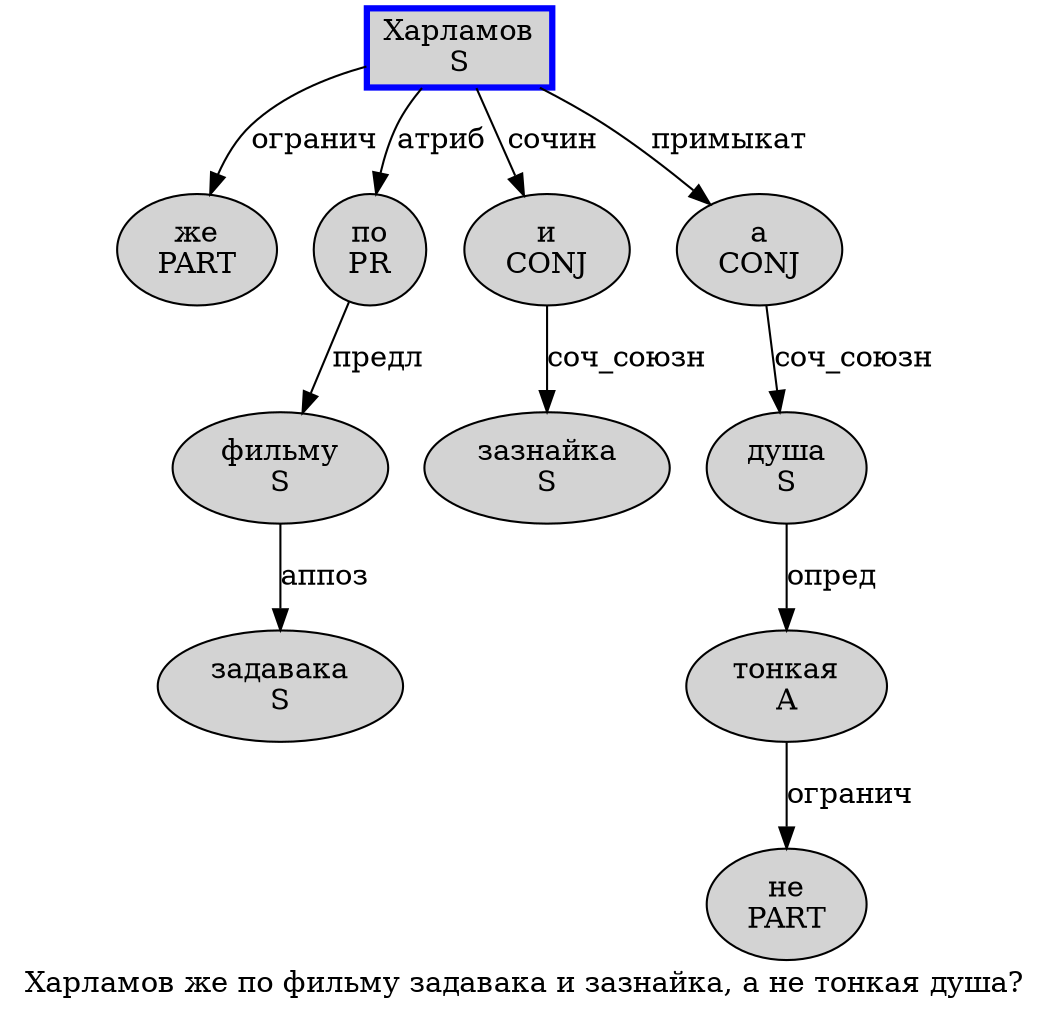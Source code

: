 digraph SENTENCE_3244 {
	graph [label="Харламов же по фильму задавака и зазнайка, а не тонкая душа?"]
	node [style=filled]
		0 [label="Харламов
S" color=blue fillcolor=lightgray penwidth=3 shape=box]
		1 [label="же
PART" color="" fillcolor=lightgray penwidth=1 shape=ellipse]
		2 [label="по
PR" color="" fillcolor=lightgray penwidth=1 shape=ellipse]
		3 [label="фильму
S" color="" fillcolor=lightgray penwidth=1 shape=ellipse]
		4 [label="задавака
S" color="" fillcolor=lightgray penwidth=1 shape=ellipse]
		5 [label="и
CONJ" color="" fillcolor=lightgray penwidth=1 shape=ellipse]
		6 [label="зазнайка
S" color="" fillcolor=lightgray penwidth=1 shape=ellipse]
		8 [label="а
CONJ" color="" fillcolor=lightgray penwidth=1 shape=ellipse]
		9 [label="не
PART" color="" fillcolor=lightgray penwidth=1 shape=ellipse]
		10 [label="тонкая
A" color="" fillcolor=lightgray penwidth=1 shape=ellipse]
		11 [label="душа
S" color="" fillcolor=lightgray penwidth=1 shape=ellipse]
			0 -> 1 [label="огранич"]
			0 -> 2 [label="атриб"]
			0 -> 5 [label="сочин"]
			0 -> 8 [label="примыкат"]
			2 -> 3 [label="предл"]
			3 -> 4 [label="аппоз"]
			10 -> 9 [label="огранич"]
			5 -> 6 [label="соч_союзн"]
			11 -> 10 [label="опред"]
			8 -> 11 [label="соч_союзн"]
}